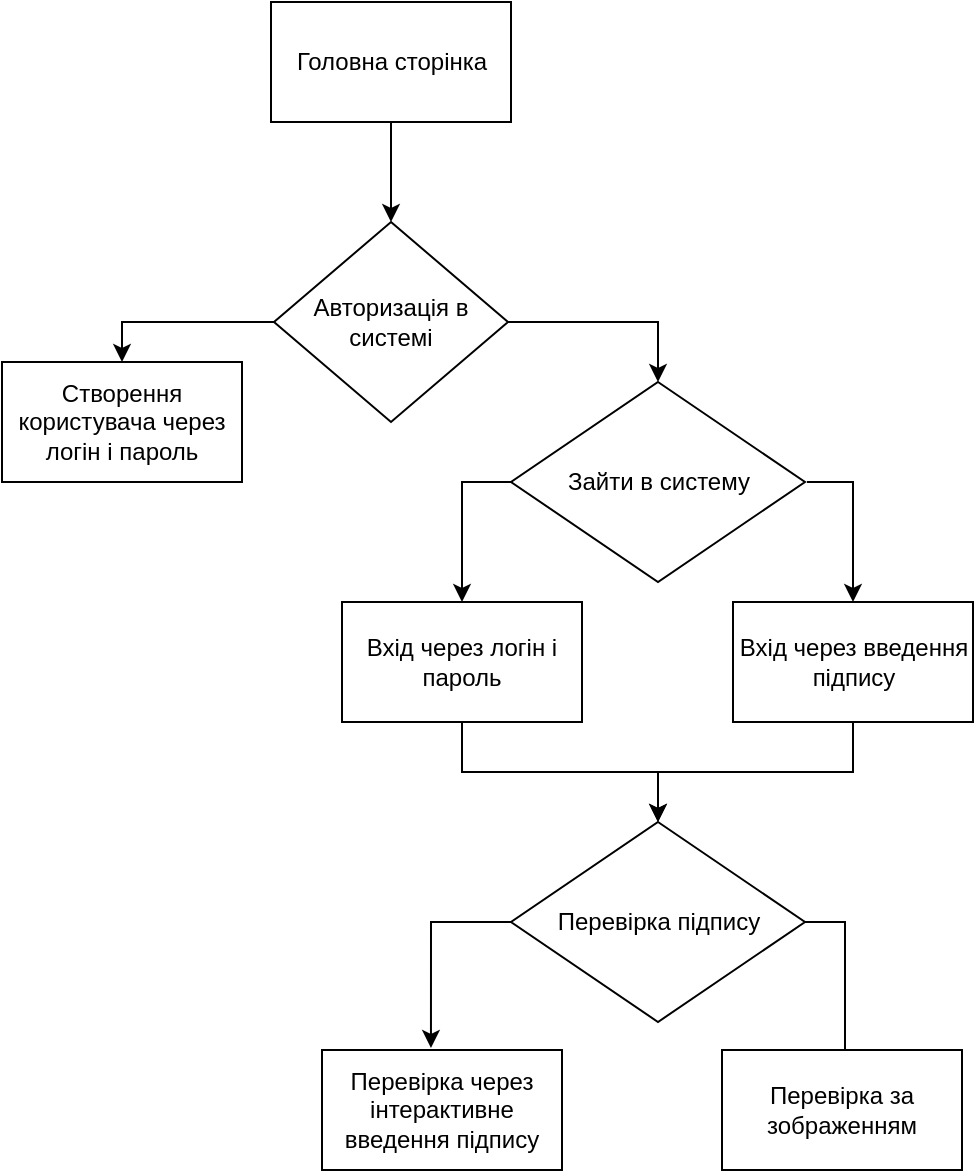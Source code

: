 <mxfile version="12.2.9" type="github" pages="1">
  <diagram id="qwpDHl5WWnUkpVeLNO2_" name="Page-1">
    <mxGraphModel dx="931" dy="591" grid="1" gridSize="10" guides="1" tooltips="1" connect="1" arrows="1" fold="1" page="1" pageScale="1" pageWidth="827" pageHeight="1169" math="0" shadow="0">
      <root>
        <mxCell id="0"/>
        <mxCell id="1" parent="0"/>
        <mxCell id="OoVCwQBQnUJX474Sr91E-29" style="edgeStyle=orthogonalEdgeStyle;rounded=0;orthogonalLoop=1;jettySize=auto;html=1;exitX=0.5;exitY=1;exitDx=0;exitDy=0;entryX=0.5;entryY=0;entryDx=0;entryDy=0;" edge="1" parent="1" source="OoVCwQBQnUJX474Sr91E-1" target="OoVCwQBQnUJX474Sr91E-2">
          <mxGeometry relative="1" as="geometry"/>
        </mxCell>
        <mxCell id="OoVCwQBQnUJX474Sr91E-1" value="Головна сторінка" style="rounded=0;whiteSpace=wrap;html=1;" vertex="1" parent="1">
          <mxGeometry x="354.5" y="30" width="120" height="60" as="geometry"/>
        </mxCell>
        <mxCell id="OoVCwQBQnUJX474Sr91E-12" style="edgeStyle=orthogonalEdgeStyle;rounded=0;orthogonalLoop=1;jettySize=auto;html=1;exitX=1;exitY=0.5;exitDx=0;exitDy=0;entryX=0.5;entryY=0;entryDx=0;entryDy=0;" edge="1" parent="1" source="OoVCwQBQnUJX474Sr91E-2" target="OoVCwQBQnUJX474Sr91E-4">
          <mxGeometry relative="1" as="geometry"/>
        </mxCell>
        <mxCell id="OoVCwQBQnUJX474Sr91E-13" style="edgeStyle=orthogonalEdgeStyle;rounded=0;orthogonalLoop=1;jettySize=auto;html=1;exitX=0;exitY=0.5;exitDx=0;exitDy=0;entryX=0.5;entryY=0;entryDx=0;entryDy=0;" edge="1" parent="1" source="OoVCwQBQnUJX474Sr91E-2" target="OoVCwQBQnUJX474Sr91E-14">
          <mxGeometry relative="1" as="geometry">
            <mxPoint x="192" y="270" as="targetPoint"/>
          </mxGeometry>
        </mxCell>
        <mxCell id="OoVCwQBQnUJX474Sr91E-2" value="Авторизація в системі" style="rhombus;whiteSpace=wrap;html=1;" vertex="1" parent="1">
          <mxGeometry x="356" y="140" width="117" height="100" as="geometry"/>
        </mxCell>
        <mxCell id="OoVCwQBQnUJX474Sr91E-10" style="edgeStyle=orthogonalEdgeStyle;rounded=0;orthogonalLoop=1;jettySize=auto;html=1;exitX=0;exitY=0.5;exitDx=0;exitDy=0;entryX=0.5;entryY=0;entryDx=0;entryDy=0;" edge="1" parent="1" target="OoVCwQBQnUJX474Sr91E-7">
          <mxGeometry relative="1" as="geometry">
            <mxPoint x="475.5" y="270" as="sourcePoint"/>
            <mxPoint x="456" y="340" as="targetPoint"/>
            <Array as="points">
              <mxPoint x="450" y="270"/>
            </Array>
          </mxGeometry>
        </mxCell>
        <mxCell id="OoVCwQBQnUJX474Sr91E-11" style="edgeStyle=orthogonalEdgeStyle;rounded=0;orthogonalLoop=1;jettySize=auto;html=1;exitX=1;exitY=0.5;exitDx=0;exitDy=0;entryX=0.5;entryY=0;entryDx=0;entryDy=0;" edge="1" parent="1" target="OoVCwQBQnUJX474Sr91E-8">
          <mxGeometry relative="1" as="geometry">
            <mxPoint x="622.5" y="270" as="sourcePoint"/>
            <Array as="points">
              <mxPoint x="646" y="270"/>
            </Array>
          </mxGeometry>
        </mxCell>
        <mxCell id="OoVCwQBQnUJX474Sr91E-4" value="&lt;span style=&quot;white-space: normal&quot;&gt;Зайти в систему&lt;/span&gt;" style="rhombus;whiteSpace=wrap;html=1;" vertex="1" parent="1">
          <mxGeometry x="474.5" y="220" width="147" height="100" as="geometry"/>
        </mxCell>
        <mxCell id="OoVCwQBQnUJX474Sr91E-27" style="edgeStyle=orthogonalEdgeStyle;rounded=0;orthogonalLoop=1;jettySize=auto;html=1;exitX=1;exitY=0.5;exitDx=0;exitDy=0;entryX=0.5;entryY=0;entryDx=0;entryDy=0;" edge="1" parent="1" source="OoVCwQBQnUJX474Sr91E-6" target="OoVCwQBQnUJX474Sr91E-26">
          <mxGeometry relative="1" as="geometry"/>
        </mxCell>
        <mxCell id="OoVCwQBQnUJX474Sr91E-28" style="edgeStyle=orthogonalEdgeStyle;rounded=0;orthogonalLoop=1;jettySize=auto;html=1;exitX=0;exitY=0.5;exitDx=0;exitDy=0;entryX=0.454;entryY=-0.017;entryDx=0;entryDy=0;entryPerimeter=0;" edge="1" parent="1" source="OoVCwQBQnUJX474Sr91E-6" target="OoVCwQBQnUJX474Sr91E-25">
          <mxGeometry relative="1" as="geometry"/>
        </mxCell>
        <mxCell id="OoVCwQBQnUJX474Sr91E-6" value="Перевірка підпису" style="rhombus;whiteSpace=wrap;html=1;" vertex="1" parent="1">
          <mxGeometry x="474.5" y="440" width="147" height="100" as="geometry"/>
        </mxCell>
        <mxCell id="OoVCwQBQnUJX474Sr91E-18" style="edgeStyle=orthogonalEdgeStyle;rounded=0;orthogonalLoop=1;jettySize=auto;html=1;exitX=0.5;exitY=1;exitDx=0;exitDy=0;entryX=0.5;entryY=0;entryDx=0;entryDy=0;" edge="1" parent="1" source="OoVCwQBQnUJX474Sr91E-7" target="OoVCwQBQnUJX474Sr91E-6">
          <mxGeometry relative="1" as="geometry"/>
        </mxCell>
        <mxCell id="OoVCwQBQnUJX474Sr91E-7" value="Вхід через логін і пароль" style="rounded=0;whiteSpace=wrap;html=1;" vertex="1" parent="1">
          <mxGeometry x="390" y="330" width="120" height="60" as="geometry"/>
        </mxCell>
        <mxCell id="OoVCwQBQnUJX474Sr91E-21" style="edgeStyle=orthogonalEdgeStyle;rounded=0;orthogonalLoop=1;jettySize=auto;html=1;exitX=0.5;exitY=1;exitDx=0;exitDy=0;entryX=0.5;entryY=0;entryDx=0;entryDy=0;" edge="1" parent="1" source="OoVCwQBQnUJX474Sr91E-8" target="OoVCwQBQnUJX474Sr91E-6">
          <mxGeometry relative="1" as="geometry"/>
        </mxCell>
        <mxCell id="OoVCwQBQnUJX474Sr91E-8" value="Вхід через введення підпису" style="rounded=0;whiteSpace=wrap;html=1;" vertex="1" parent="1">
          <mxGeometry x="585.5" y="330" width="120" height="60" as="geometry"/>
        </mxCell>
        <mxCell id="OoVCwQBQnUJX474Sr91E-14" value="Створення користувача через логін і пароль" style="rounded=0;whiteSpace=wrap;html=1;" vertex="1" parent="1">
          <mxGeometry x="220" y="210" width="120" height="60" as="geometry"/>
        </mxCell>
        <mxCell id="OoVCwQBQnUJX474Sr91E-25" value="Перевірка через інтерактивне введення підпису" style="rounded=0;whiteSpace=wrap;html=1;" vertex="1" parent="1">
          <mxGeometry x="380" y="554" width="120" height="60" as="geometry"/>
        </mxCell>
        <mxCell id="OoVCwQBQnUJX474Sr91E-26" value="Перевірка за зображенням" style="rounded=0;whiteSpace=wrap;html=1;" vertex="1" parent="1">
          <mxGeometry x="580" y="554" width="120" height="60" as="geometry"/>
        </mxCell>
      </root>
    </mxGraphModel>
  </diagram>
</mxfile>
